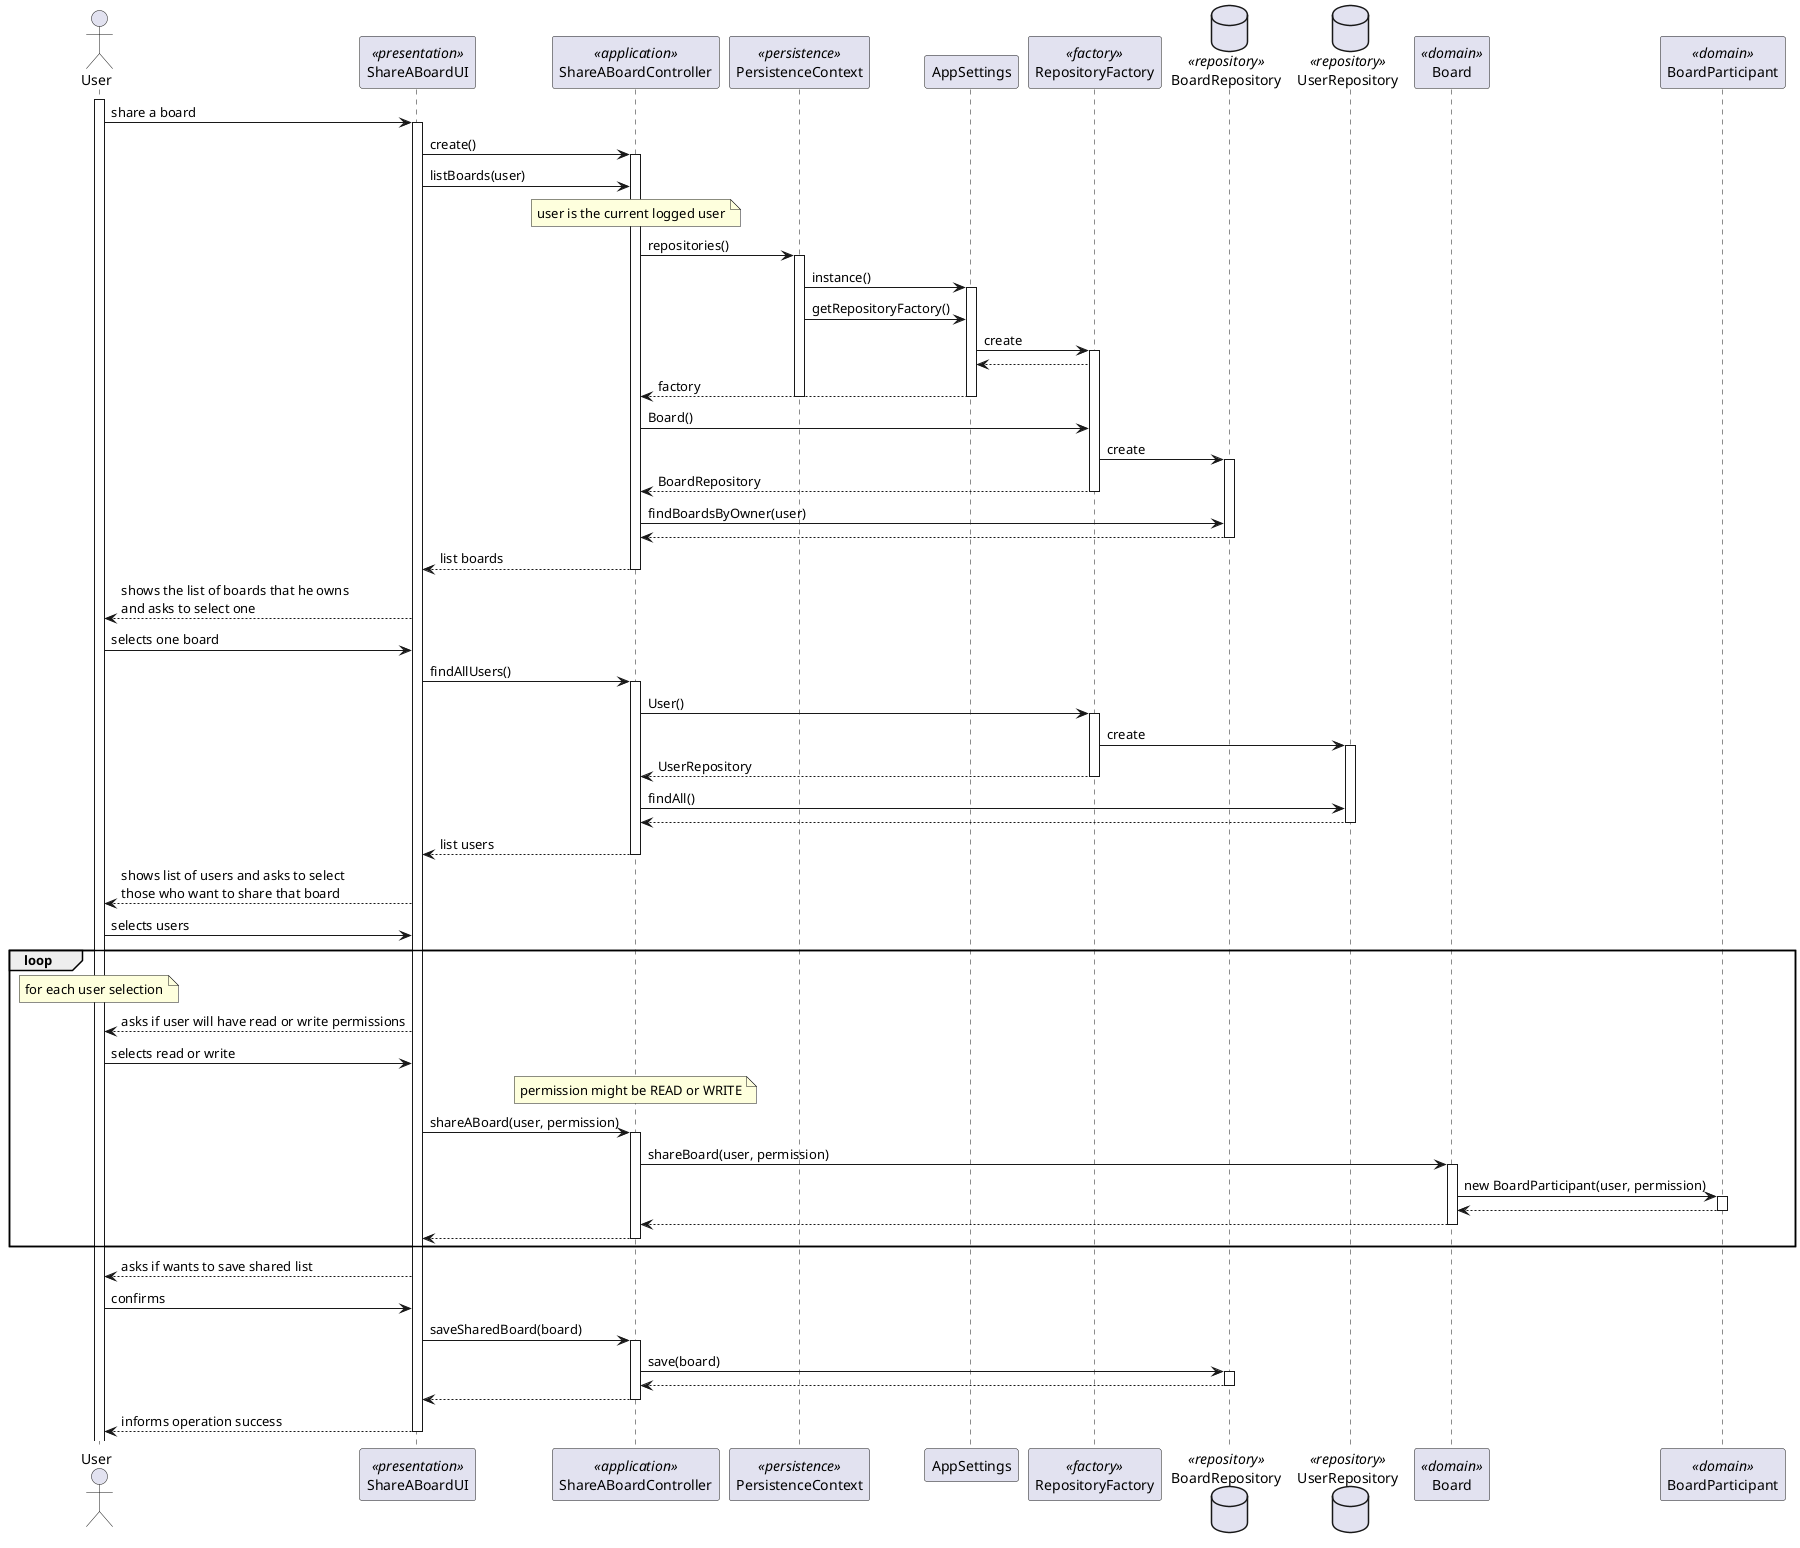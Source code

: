 @startuml
'http://plantuml.com/skinparam.html
skinparam handwritten false
skinparam packageStyle rect
skinparam defaultFontName FG Virgil
skinparam shadowing false



actor User as Actor
participant ShareABoardUI as UI <<presentation>>
participant ShareABoardController as Controller <<application>>
participant PersistenceContext as Persistence <<persistence>>
participant AppSettings as set
participant RepositoryFactory as Factory <<factory>>
database BoardRepository as Repository <<repository>>
database UserRepository as Repository2 <<repository>>
participant Board as Board <<domain>>
participant BoardParticipant as BoardParticipant <<domain>>

activate Actor
Actor -> UI: share a board
activate UI
UI -> Controller : create()
activate Controller
UI -> Controller : listBoards(user)
note over Controller: user is the current logged user
Controller -> Persistence : repositories()
activate Persistence
Persistence -> set: instance()
activate set
Persistence -> set: getRepositoryFactory()
set -> Factory : create
activate Factory
Factory --> set:
set -->Controller: factory
deactivate set
deactivate Persistence
Controller -> Factory : Board()
Factory -> Repository : create
activate Repository
Factory --> Controller : BoardRepository
deactivate Factory
Controller -> Repository : findBoardsByOwner(user)
Repository --> Controller:
deactivate Repository
Controller --> UI: list boards
deactivate Controller
UI --> Actor : shows the list of boards that he owns\nand asks to select one
deactivate Controller
Actor -> UI: selects one board
UI -> Controller: findAllUsers()
activate Controller
Controller -> Factory : User()
activate Factory
Factory -> Repository2 : create
activate Repository2
Factory --> Controller : UserRepository
deactivate Factory
Controller -> Repository2 : findAll()
Repository2 --> Controller:
deactivate Repository2
Controller --> UI: list users
deactivate Controller
UI --> Actor : shows list of users and asks to select\nthose who want to share that board
Actor-> UI: selects users
loop
note over Actor: for each user selection
UI --> Actor:  asks if user will have read or write permissions
Actor -> UI: selects read or write
note over Controller: permission might be READ or WRITE
UI-> Controller: shareABoard(user, permission)
activate Controller
Controller->Board: shareBoard(user, permission)
activate Board
Board -> BoardParticipant: new BoardParticipant(user, permission)
activate BoardParticipant
BoardParticipant-->Board
deactivate BoardParticipant
Board --> Controller
deactivate Board
Controller -->UI
deactivate Controller
end loop
UI -->Actor: asks if wants to save shared list
Actor->UI : confirms
UI -> Controller: saveSharedBoard(board)
activate Controller
Controller -> Repository: save(board)
activate Repository
Repository --> Controller
deactivate Repository
Controller --> UI
deactivate Controller
UI --> Actor : informs operation success
deactivate UI
@enduml

